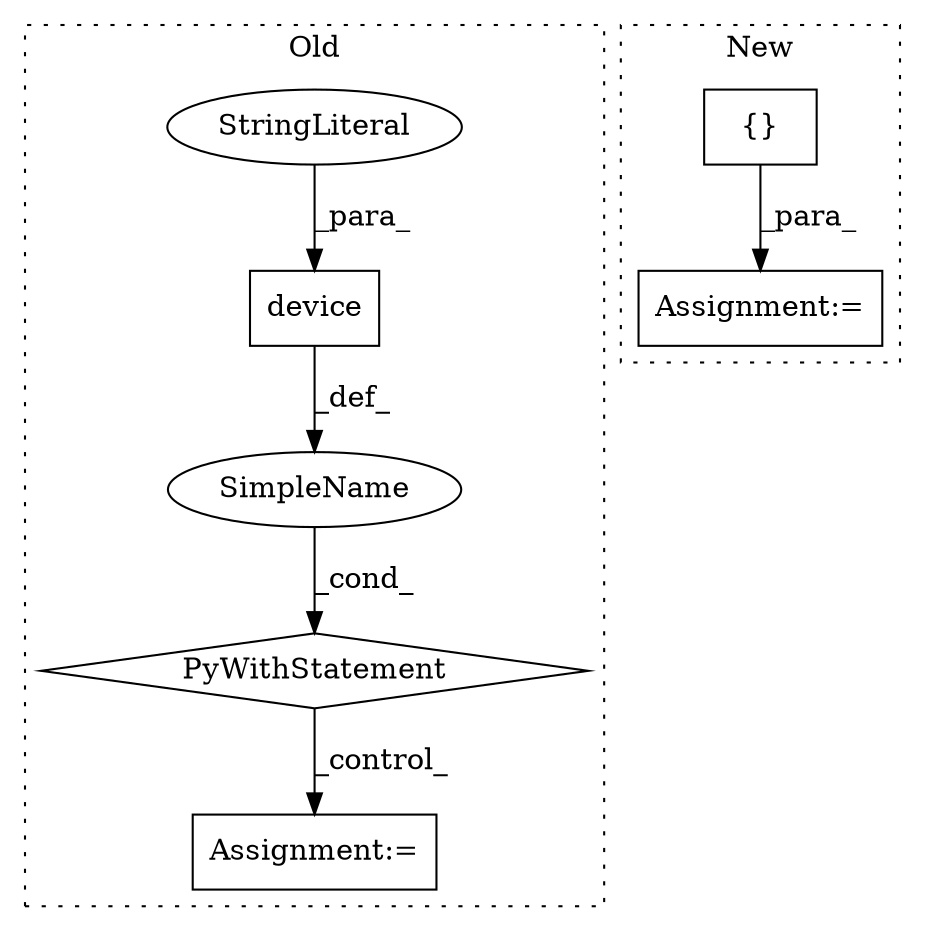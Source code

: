 digraph G {
subgraph cluster0 {
1 [label="device" a="32" s="15554,15569" l="7,1" shape="box"];
4 [label="PyWithStatement" a="104" s="15533,15570" l="10,2" shape="diamond"];
5 [label="SimpleName" a="42" s="" l="" shape="ellipse"];
6 [label="Assignment:=" a="7" s="15583" l="1" shape="box"];
7 [label="StringLiteral" a="45" s="15561" l="8" shape="ellipse"];
label = "Old";
style="dotted";
}
subgraph cluster1 {
2 [label="{}" a="4" s="15696,15702" l="1,1" shape="box"];
3 [label="Assignment:=" a="7" s="15901" l="1" shape="box"];
label = "New";
style="dotted";
}
1 -> 5 [label="_def_"];
2 -> 3 [label="_para_"];
4 -> 6 [label="_control_"];
5 -> 4 [label="_cond_"];
7 -> 1 [label="_para_"];
}